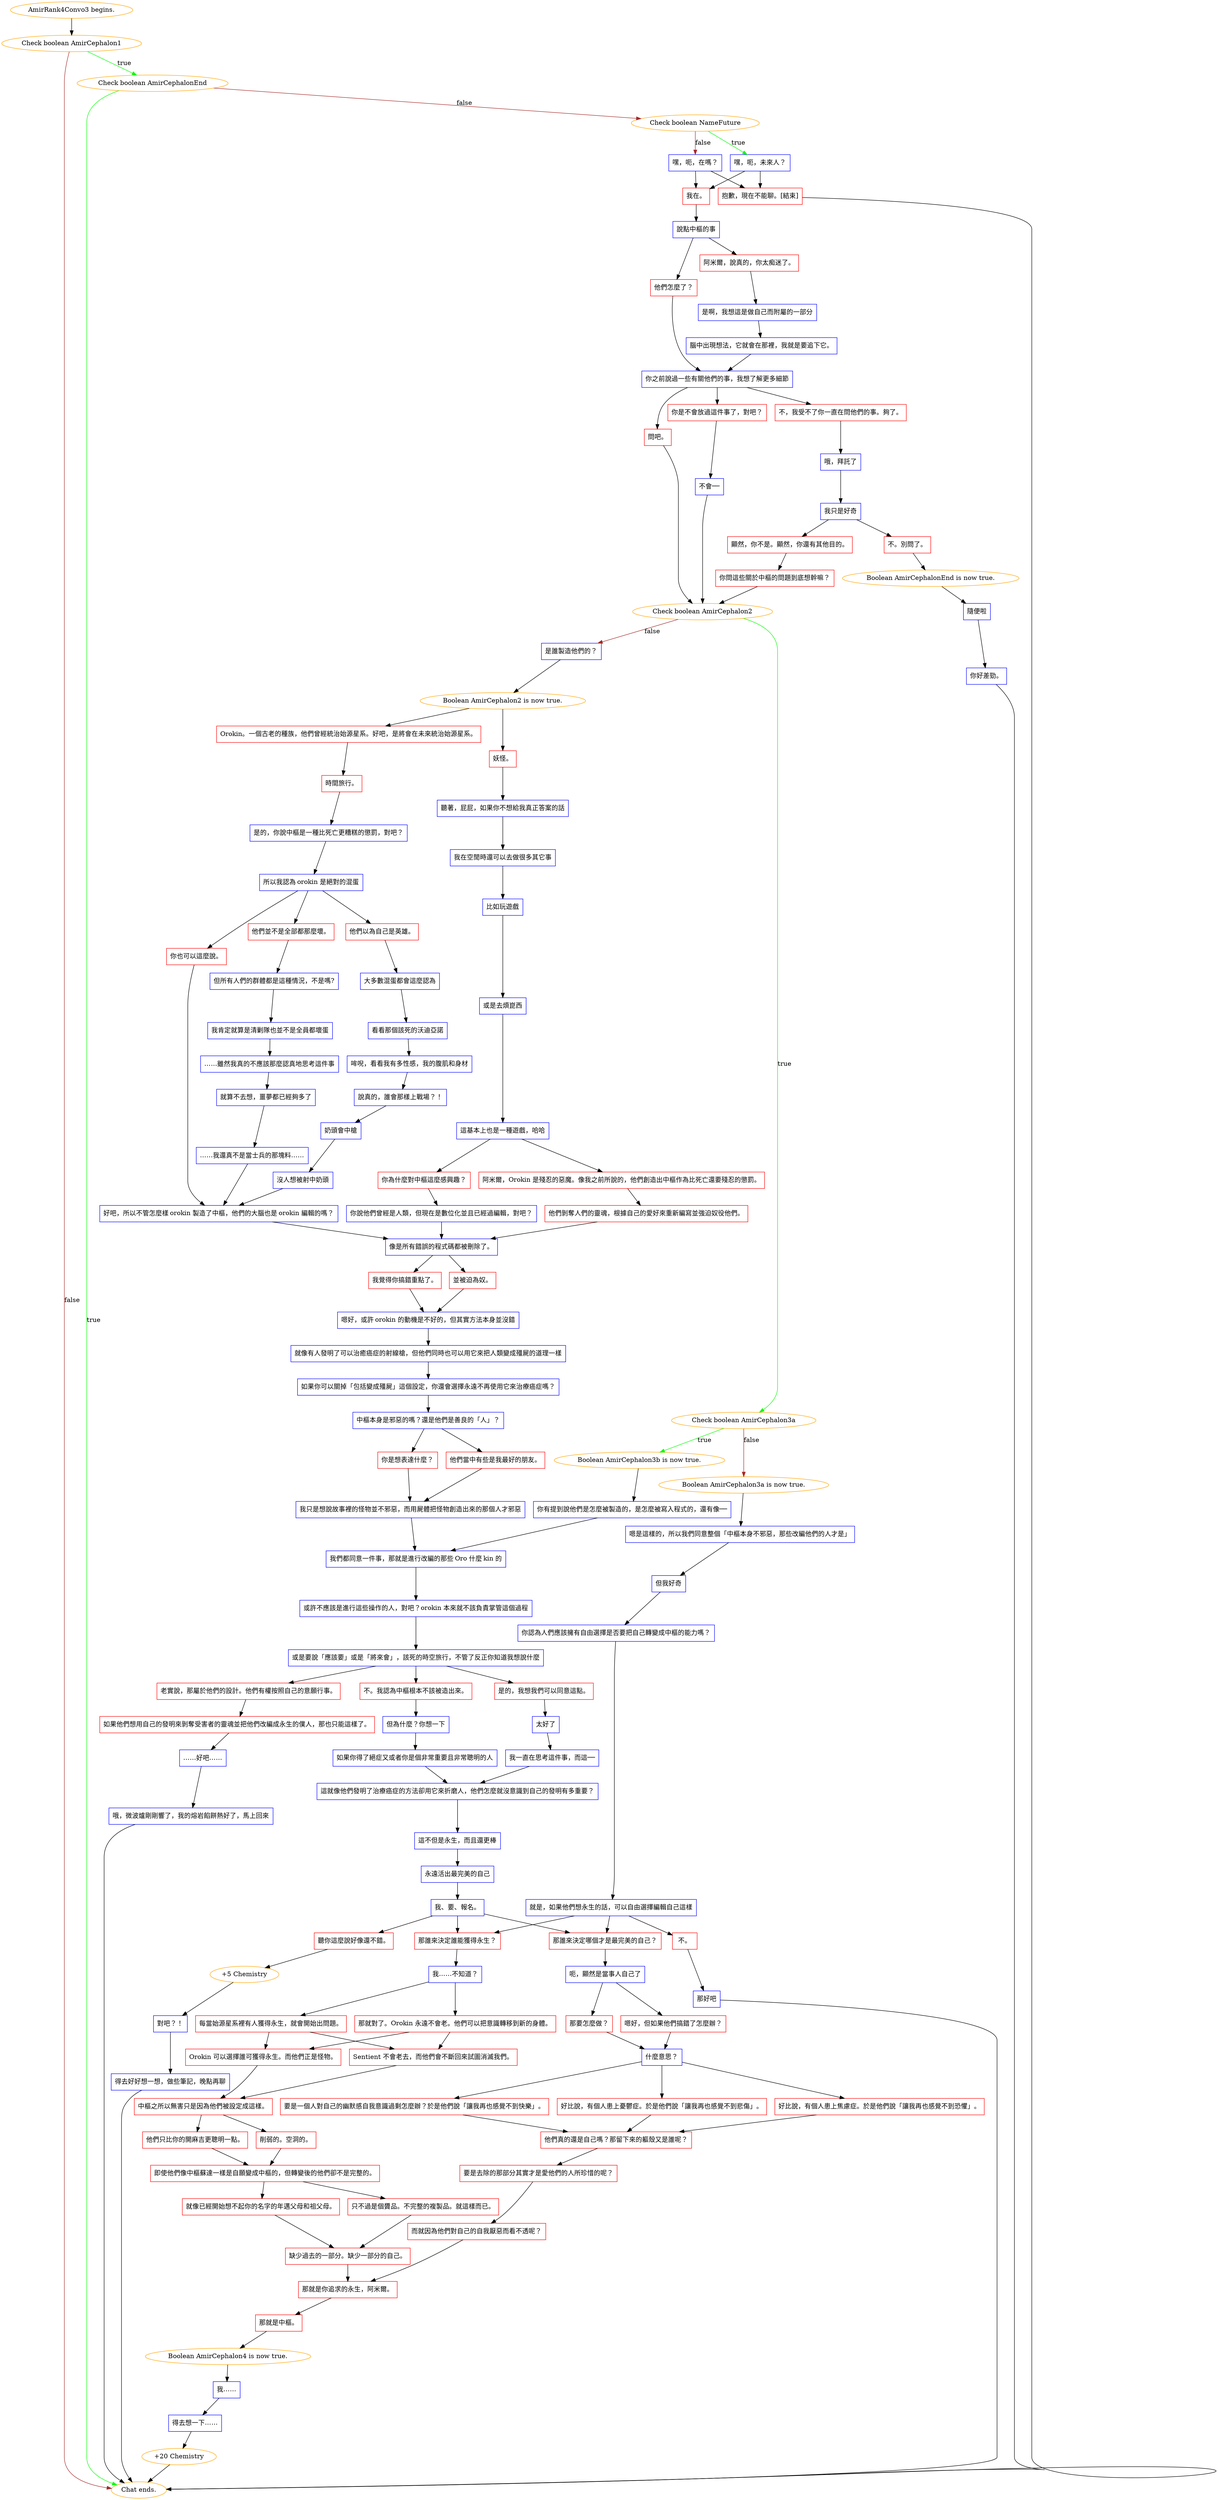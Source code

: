 digraph {
	"AmirRank4Convo3 begins." [color=orange];
		"AmirRank4Convo3 begins." -> j747002053;
	j747002053 [label="Check boolean AmirCephalon1",color=orange];
		j747002053 -> j2408014542 [label=true,color=green];
		j747002053 -> "Chat ends." [label=false,color=brown];
	j2408014542 [label="Check boolean AmirCephalonEnd",color=orange];
		j2408014542 -> "Chat ends." [label=true,color=green];
		j2408014542 -> j3805979731 [label=false,color=brown];
	"Chat ends." [color=orange];
	j3805979731 [label="Check boolean NameFuture",color=orange];
		j3805979731 -> j2365635224 [label=true,color=green];
		j3805979731 -> j90392446 [label=false,color=brown];
	j2365635224 [label="嘿，呃，未來人？",shape=box,color=blue];
		j2365635224 -> j4026725565;
		j2365635224 -> j1948239709;
	j90392446 [label="嘿，呃，在嗎？",shape=box,color=blue];
		j90392446 -> j4026725565;
		j90392446 -> j1948239709;
	j4026725565 [label="我在。",shape=box,color=red];
		j4026725565 -> j2422684476;
	j1948239709 [label="抱歉，現在不能聊。[結束]",shape=box,color=red];
		j1948239709 -> "Chat ends.";
	j2422684476 [label="說點中樞的事",shape=box,color=blue];
		j2422684476 -> j1976797253;
		j2422684476 -> j2580012523;
	j1976797253 [label="阿米爾，說真的，你太痴迷了。",shape=box,color=red];
		j1976797253 -> j1914729246;
	j2580012523 [label="他們怎麼了？",shape=box,color=red];
		j2580012523 -> j593779847;
	j1914729246 [label="是啊，我想這是做自己而附屬的一部分",shape=box,color=blue];
		j1914729246 -> j4214939328;
	j593779847 [label="你之前說過一些有關他們的事，我想了解更多細節",shape=box,color=blue];
		j593779847 -> j2866237478;
		j593779847 -> j4169387191;
		j593779847 -> j1066465450;
	j4214939328 [label="腦中出現想法，它就會在那裡，我就是要追下它。",shape=box,color=blue];
		j4214939328 -> j593779847;
	j2866237478 [label="不，我受不了你一直在問他們的事。夠了。",shape=box,color=red];
		j2866237478 -> j3752864088;
	j4169387191 [label="你是不會放過這件事了，對吧？",shape=box,color=red];
		j4169387191 -> j878914182;
	j1066465450 [label="問吧。",shape=box,color=red];
		j1066465450 -> j3578359325;
	j3752864088 [label="哦，拜託了",shape=box,color=blue];
		j3752864088 -> j3652729828;
	j878914182 [label="不會──",shape=box,color=blue];
		j878914182 -> j3578359325;
	j3578359325 [label="Check boolean AmirCephalon2",color=orange];
		j3578359325 -> j3029249022 [label=true,color=green];
		j3578359325 -> j2997904917 [label=false,color=brown];
	j3652729828 [label="我只是好奇",shape=box,color=blue];
		j3652729828 -> j2564632620;
		j3652729828 -> j368490696;
	j3029249022 [label="Check boolean AmirCephalon3a",color=orange];
		j3029249022 -> j1778712972 [label=true,color=green];
		j3029249022 -> j2765239416 [label=false,color=brown];
	j2997904917 [label="是誰製造他們的？",shape=box,color=blue];
		j2997904917 -> j463961025;
	j2564632620 [label="顯然，你不是。顯然，你還有其他目的。",shape=box,color=red];
		j2564632620 -> j3702599742;
	j368490696 [label="不。別問了。",shape=box,color=red];
		j368490696 -> j238742619;
	j1778712972 [label="Boolean AmirCephalon3b is now true.",color=orange];
		j1778712972 -> j32469711;
	j2765239416 [label="Boolean AmirCephalon3a is now true.",color=orange];
		j2765239416 -> j2108622260;
	j463961025 [label="Boolean AmirCephalon2 is now true.",color=orange];
		j463961025 -> j2330877726;
		j463961025 -> j421046186;
	j3702599742 [label="你問這些關於中樞的問題到底想幹嘛？",shape=box,color=red];
		j3702599742 -> j3578359325;
	j238742619 [label="Boolean AmirCephalonEnd is now true.",color=orange];
		j238742619 -> j3022843599;
	j32469711 [label="你有提到說他們是怎麼被製造的，是怎麼被寫入程式的，還有像──",shape=box,color=blue];
		j32469711 -> j3489435363;
	j2108622260 [label="嗯是這樣的，所以我們同意整個「中樞本身不邪惡，那些改編他們的人才是」",shape=box,color=blue];
		j2108622260 -> j3246128013;
	j2330877726 [label="妖怪。",shape=box,color=red];
		j2330877726 -> j314330996;
	j421046186 [label="Orokin。一個古老的種族，他們曾經統治始源星系。好吧，是將會在未來統治始源星系。",shape=box,color=red];
		j421046186 -> j2334576435;
	j3022843599 [label="隨便啦",shape=box,color=blue];
		j3022843599 -> j4197312092;
	j3489435363 [label="我們都同意一件事，那就是進行改編的那些 Oro 什麼 kin 的",shape=box,color=blue];
		j3489435363 -> j2080912053;
	j3246128013 [label="但我好奇",shape=box,color=blue];
		j3246128013 -> j3738725806;
	j314330996 [label="聽著，屁屁，如果你不想給我真正答案的話",shape=box,color=blue];
		j314330996 -> j1166511397;
	j2334576435 [label="時間旅行。",shape=box,color=red];
		j2334576435 -> j186678339;
	j4197312092 [label="你好差勁。",shape=box,color=blue];
		j4197312092 -> "Chat ends.";
	j2080912053 [label="或許不應該是進行這些操作的人，對吧？orokin 本來就不該負責掌管這個過程",shape=box,color=blue];
		j2080912053 -> j2144822652;
	j3738725806 [label="你認為人們應該擁有自由選擇是否要把自己轉變成中樞的能力嗎？",shape=box,color=blue];
		j3738725806 -> j3155152987;
	j1166511397 [label="我在空閒時還可以去做很多其它事",shape=box,color=blue];
		j1166511397 -> j3688262009;
	j186678339 [label="是的，你說中樞是一種比死亡更糟糕的懲罰，對吧？",shape=box,color=blue];
		j186678339 -> j487356731;
	j2144822652 [label="或是要說「應該要」或是「將來會」，該死的時空旅行，不管了反正你知道我想說什麼",shape=box,color=blue];
		j2144822652 -> j3395942250;
		j2144822652 -> j3909318725;
		j2144822652 -> j3292873514;
	j3155152987 [label="就是，如果他們想永生的話，可以自由選擇編輯自己這樣",shape=box,color=blue];
		j3155152987 -> j2185575494;
		j3155152987 -> j1005019404;
		j3155152987 -> j2945604904;
	j3688262009 [label="比如玩遊戲",shape=box,color=blue];
		j3688262009 -> j651580363;
	j487356731 [label="所以我認為 orokin 是絕對的混蛋",shape=box,color=blue];
		j487356731 -> j3594227400;
		j487356731 -> j1646562054;
		j487356731 -> j3957442454;
	j3395942250 [label="是的，我想我們可以同意這點。",shape=box,color=red];
		j3395942250 -> j3708876181;
	j3909318725 [label="不。我認為中樞根本不該被造出來。",shape=box,color=red];
		j3909318725 -> j886805283;
	j3292873514 [label="老實說，那屬於他們的設計。他們有權按照自己的意願行事。",shape=box,color=red];
		j3292873514 -> j919223428;
	j2185575494 [label="那誰來決定哪個才是最完美的自己？",shape=box,color=red];
		j2185575494 -> j1970272529;
	j1005019404 [label="那誰來決定誰能獲得永生？",shape=box,color=red];
		j1005019404 -> j2895381371;
	j2945604904 [label="不。",shape=box,color=red];
		j2945604904 -> j1575588749;
	j651580363 [label="或是去煩崑西",shape=box,color=blue];
		j651580363 -> j700929589;
	j3594227400 [label="你也可以這麼說。",shape=box,color=red];
		j3594227400 -> j2799010865;
	j1646562054 [label="他們並不是全部都那麼壞。",shape=box,color=red];
		j1646562054 -> j312914476;
	j3957442454 [label="他們以為自己是英雄。",shape=box,color=red];
		j3957442454 -> j2969602444;
	j3708876181 [label="太好了",shape=box,color=blue];
		j3708876181 -> j3355418243;
	j886805283 [label="但為什麼？你想一下",shape=box,color=blue];
		j886805283 -> j49724702;
	j919223428 [label="如果他們想用自己的發明來剝奪受害者的靈魂並把他們改編成永生的僕人，那也只能這樣了。",shape=box,color=red];
		j919223428 -> j3450931686;
	j1970272529 [label="呃，顯然是當事人自己了",shape=box,color=blue];
		j1970272529 -> j611771584;
		j1970272529 -> j78014000;
	j2895381371 [label="我……不知道？",shape=box,color=blue];
		j2895381371 -> j3590360574;
		j2895381371 -> j472814083;
	j1575588749 [label="那好吧",shape=box,color=blue];
		j1575588749 -> "Chat ends.";
	j700929589 [label="這基本上也是一種遊戲，哈哈",shape=box,color=blue];
		j700929589 -> j3402472470;
		j700929589 -> j4090211917;
	j2799010865 [label="好吧，所以不管怎麼樣 orokin 製造了中樞，他們的大腦也是 orokin 編輯的嗎？",shape=box,color=blue];
		j2799010865 -> j495104968;
	j312914476 [label="但所有人們的群體都是這種情況，不是嗎?",shape=box,color=blue];
		j312914476 -> j2613887962;
	j2969602444 [label="大多數混蛋都會這麼認為",shape=box,color=blue];
		j2969602444 -> j2810028335;
	j3355418243 [label="我一直在思考這件事，而這──",shape=box,color=blue];
		j3355418243 -> j2937022091;
	j49724702 [label="如果你得了絕症又或者你是個非常重要且非常聰明的人",shape=box,color=blue];
		j49724702 -> j2937022091;
	j3450931686 [label="……好吧……",shape=box,color=blue];
		j3450931686 -> j2708952368;
	j611771584 [label="嗯好，但如果他們搞錯了怎麼辦？",shape=box,color=red];
		j611771584 -> j355745485;
	j78014000 [label="那要怎麼做？",shape=box,color=red];
		j78014000 -> j355745485;
	j3590360574 [label="那就對了。Orokin 永遠不會老。他們可以把意識轉移到新的身體。",shape=box,color=red];
		j3590360574 -> j3401433953;
		j3590360574 -> j1032999079;
	j472814083 [label="每當始源星系裡有人獲得永生，就會開始出問題。",shape=box,color=red];
		j472814083 -> j1032999079;
		j472814083 -> j3401433953;
	j3402472470 [label="你為什麼對中樞這麼感興趣？",shape=box,color=red];
		j3402472470 -> j830240550;
	j4090211917 [label="阿米爾，Orokin 是殘忍的惡魔。像我之前所說的，他們創造出中樞作為比死亡還要殘忍的懲罰。",shape=box,color=red];
		j4090211917 -> j321418971;
	j495104968 [label="像是所有錯誤的程式碼都被刪除了。",shape=box,color=blue];
		j495104968 -> j2812197543;
		j495104968 -> j2056864422;
	j2613887962 [label="我肯定就算是清剿隊也並不是全員都壞蛋",shape=box,color=blue];
		j2613887962 -> j2807003321;
	j2810028335 [label="看看那個該死的沃迪亞諾",shape=box,color=blue];
		j2810028335 -> j1308034657;
	j2937022091 [label="這就像他們發明了治療癌症的方法卻用它來折磨人，他們怎麼就沒意識到自己的發明有多重要？",shape=box,color=blue];
		j2937022091 -> j4180604991;
	j2708952368 [label="哦，微波爐剛剛響了，我的熔岩餡餅熱好了，馬上回來",shape=box,color=blue];
		j2708952368 -> "Chat ends.";
	j355745485 [label="什麼意思？",shape=box,color=blue];
		j355745485 -> j4060660762;
		j355745485 -> j2214410328;
		j355745485 -> j2705403786;
	j3401433953 [label="Orokin 可以選擇誰可獲得永生。而他們正是怪物。",shape=box,color=red];
		j3401433953 -> j771561996;
	j1032999079 [label="Sentient 不會老去，而他們會不斷回來試圖消滅我們。",shape=box,color=red];
		j1032999079 -> j771561996;
	j830240550 [label="你說他們曾經是人類，但現在是數位化並且已經過編輯，對吧？",shape=box,color=blue];
		j830240550 -> j495104968;
	j321418971 [label="他們剝奪人們的靈魂，根據自己的愛好來重新編寫並強迫奴役他們。",shape=box,color=red];
		j321418971 -> j495104968;
	j2812197543 [label="我覺得你搞錯重點了。",shape=box,color=red];
		j2812197543 -> j1900928877;
	j2056864422 [label="並被迫為奴。",shape=box,color=red];
		j2056864422 -> j1900928877;
	j2807003321 [label="……雖然我真的不應該那麼認真地思考這件事",shape=box,color=blue];
		j2807003321 -> j3735672234;
	j1308034657 [label="哞唲，看看我有多性感，我的腹肌和身材",shape=box,color=blue];
		j1308034657 -> j1569003538;
	j4180604991 [label="這不但是永生，而且還更棒",shape=box,color=blue];
		j4180604991 -> j447547807;
	j4060660762 [label="好比說，有個人患上憂鬱症。於是他們說「讓我再也感覺不到悲傷」。",shape=box,color=red];
		j4060660762 -> j112626060;
	j2214410328 [label="好比說，有個人患上焦慮症。於是他們說「讓我再也感覺不到恐懼」。",shape=box,color=red];
		j2214410328 -> j112626060;
	j2705403786 [label="要是一個人對自己的幽默感自我意識過剩怎麼辦？於是他們說「讓我再也感覺不到快樂」。",shape=box,color=red];
		j2705403786 -> j112626060;
	j771561996 [label="中樞之所以無害只是因為他們被設定成這樣。",shape=box,color=red];
		j771561996 -> j2741459914;
		j771561996 -> j2808146615;
	j1900928877 [label="嗯好，或許 orokin 的動機是不好的，但其實方法本身並沒錯",shape=box,color=blue];
		j1900928877 -> j274123218;
	j3735672234 [label="就算不去想，噩夢都已經夠多了",shape=box,color=blue];
		j3735672234 -> j3672619426;
	j1569003538 [label="說真的，誰會那樣上戰場？！",shape=box,color=blue];
		j1569003538 -> j3809552051;
	j447547807 [label="永遠活出最完美的自己",shape=box,color=blue];
		j447547807 -> j1384363174;
	j112626060 [label="他們真的還是自己嗎？那留下來的軀殼又是誰呢？",shape=box,color=red];
		j112626060 -> j573597464;
	j2741459914 [label="削弱的。空洞的。",shape=box,color=red];
		j2741459914 -> j3640379292;
	j2808146615 [label="他們只比你的開麻吉更聰明一點。",shape=box,color=red];
		j2808146615 -> j3640379292;
	j274123218 [label="就像有人發明了可以治癒癌症的射線槍，但他們同時也可以用它來把人類變成殭屍的道理一樣",shape=box,color=blue];
		j274123218 -> j2753620256;
	j3672619426 [label="……我還真不是當士兵的那塊料……",shape=box,color=blue];
		j3672619426 -> j2799010865;
	j3809552051 [label="奶頭會中槍",shape=box,color=blue];
		j3809552051 -> j1202290758;
	j1384363174 [label="我、要、報名。",shape=box,color=blue];
		j1384363174 -> j671156898;
		j1384363174 -> j2185575494;
		j1384363174 -> j1005019404;
	j573597464 [label="要是去除的那部分其實才是愛他們的人所珍惜的呢？",shape=box,color=red];
		j573597464 -> j3526176216;
	j3640379292 [label="即使他們像中樞蘇達一樣是自願變成中樞的，但轉變後的他們卻不是完整的。",shape=box,color=red];
		j3640379292 -> j3953948633;
		j3640379292 -> j2145543356;
	j2753620256 [label="如果你可以關掉「包括變成殭屍」這個設定，你還會選擇永遠不再使用它來治療癌症嗎？",shape=box,color=blue];
		j2753620256 -> j3858760904;
	j1202290758 [label="沒人想被射中奶頭",shape=box,color=blue];
		j1202290758 -> j2799010865;
	j671156898 [label="聽你這麼說好像還不錯。",shape=box,color=red];
		j671156898 -> j2152564740;
	j3526176216 [label="而就因為他們對自己的自我厭惡而看不透呢？",shape=box,color=red];
		j3526176216 -> j3719647609;
	j3953948633 [label="只不過是個贗品。不完整的複製品。就這樣而已。",shape=box,color=red];
		j3953948633 -> j569710404;
	j2145543356 [label="就像已經開始想不起你的名字的年邁父母和祖父母。",shape=box,color=red];
		j2145543356 -> j569710404;
	j3858760904 [label="中樞本身是邪惡的嗎？還是他們是善良的「人」？",shape=box,color=blue];
		j3858760904 -> j1899141835;
		j3858760904 -> j2565820171;
	j2152564740 [label="+5 Chemistry",color=orange];
		j2152564740 -> j1018995897;
	j3719647609 [label="那就是你追求的永生，阿米爾。",shape=box,color=red];
		j3719647609 -> j2110931132;
	j569710404 [label="缺少過去的一部分。缺少一部分的自己。",shape=box,color=red];
		j569710404 -> j3719647609;
	j1899141835 [label="他們當中有些是我最好的朋友。",shape=box,color=red];
		j1899141835 -> j3271746323;
	j2565820171 [label="你是想表達什麼？",shape=box,color=red];
		j2565820171 -> j3271746323;
	j1018995897 [label="對吧？！",shape=box,color=blue];
		j1018995897 -> j462459751;
	j2110931132 [label="那就是中樞。",shape=box,color=red];
		j2110931132 -> j237119415;
	j3271746323 [label="我只是想說故事裡的怪物並不邪惡，而用屍體把怪物創造出來的那個人才邪惡",shape=box,color=blue];
		j3271746323 -> j3489435363;
	j462459751 [label="得去好好想一想，做些筆記，晚點再聊",shape=box,color=blue];
		j462459751 -> "Chat ends.";
	j237119415 [label="Boolean AmirCephalon4 is now true.",color=orange];
		j237119415 -> j2242246166;
	j2242246166 [label="我……",shape=box,color=blue];
		j2242246166 -> j82661282;
	j82661282 [label="得去想一下……",shape=box,color=blue];
		j82661282 -> j367054140;
	j367054140 [label="+20 Chemistry",color=orange];
		j367054140 -> "Chat ends.";
}